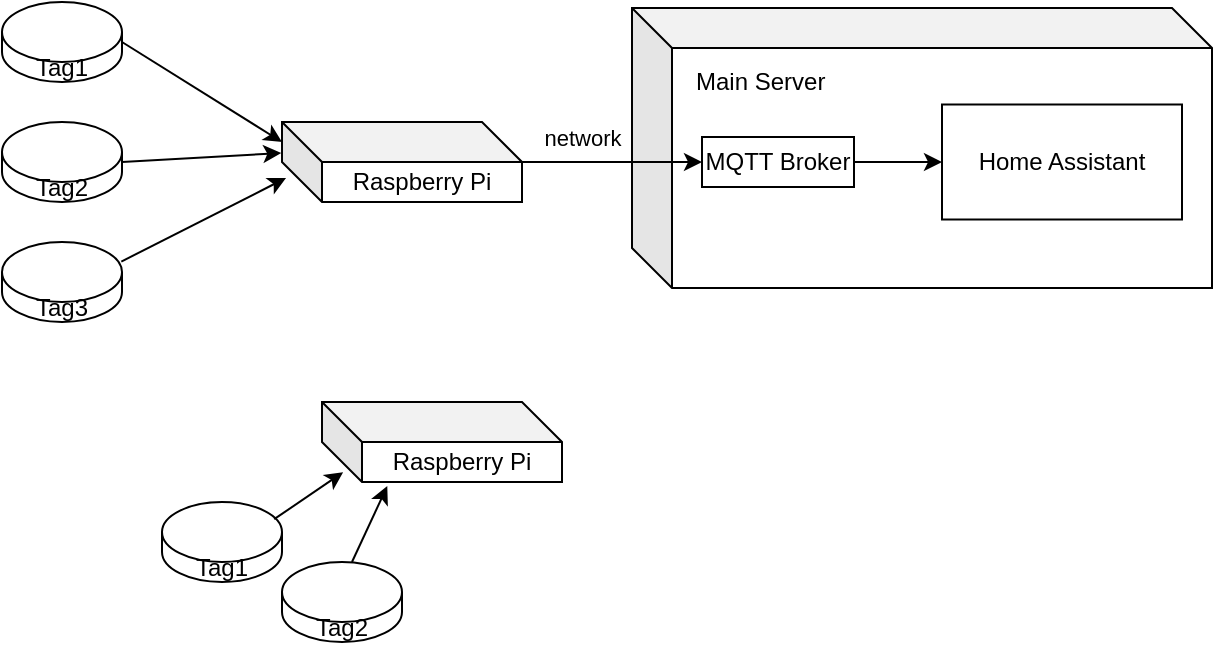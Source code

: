<mxfile version="14.2.7" type="github">
  <diagram id="wwodPOIIgaKYYOEBNDiN" name="Page-1">
    <mxGraphModel dx="837" dy="599" grid="1" gridSize="10" guides="1" tooltips="1" connect="1" arrows="1" fold="1" page="1" pageScale="1" pageWidth="827" pageHeight="1169" math="0" shadow="0">
      <root>
        <mxCell id="0" />
        <mxCell id="1" parent="0" />
        <mxCell id="LuNz_xKo_ZsOx4zv4Jd3-19" value="&amp;nbsp; &amp;nbsp;Main Server&lt;br&gt;&lt;br&gt;&lt;br&gt;&lt;br&gt;&lt;br&gt;&lt;br&gt;&lt;br&gt;" style="shape=cube;whiteSpace=wrap;html=1;boundedLbl=1;backgroundOutline=1;darkOpacity=0.05;darkOpacity2=0.1;align=left;" vertex="1" parent="1">
          <mxGeometry x="415" y="93" width="290" height="140" as="geometry" />
        </mxCell>
        <mxCell id="LuNz_xKo_ZsOx4zv4Jd3-2" value="Tag1" style="shape=cylinder3;whiteSpace=wrap;html=1;boundedLbl=1;backgroundOutline=1;size=15;" vertex="1" parent="1">
          <mxGeometry x="100" y="90" width="60" height="40" as="geometry" />
        </mxCell>
        <mxCell id="LuNz_xKo_ZsOx4zv4Jd3-3" value="Tag2" style="shape=cylinder3;whiteSpace=wrap;html=1;boundedLbl=1;backgroundOutline=1;size=15;" vertex="1" parent="1">
          <mxGeometry x="100" y="150" width="60" height="40" as="geometry" />
        </mxCell>
        <mxCell id="LuNz_xKo_ZsOx4zv4Jd3-4" value="Tag3" style="shape=cylinder3;whiteSpace=wrap;html=1;boundedLbl=1;backgroundOutline=1;size=15;" vertex="1" parent="1">
          <mxGeometry x="100" y="210" width="60" height="40" as="geometry" />
        </mxCell>
        <mxCell id="LuNz_xKo_ZsOx4zv4Jd3-5" value="Raspberry Pi" style="shape=cube;whiteSpace=wrap;html=1;boundedLbl=1;backgroundOutline=1;darkOpacity=0.05;darkOpacity2=0.1;" vertex="1" parent="1">
          <mxGeometry x="240" y="150" width="120" height="40" as="geometry" />
        </mxCell>
        <mxCell id="LuNz_xKo_ZsOx4zv4Jd3-6" value="" style="endArrow=classic;html=1;exitX=1;exitY=0.5;exitDx=0;exitDy=0;exitPerimeter=0;entryX=0;entryY=0;entryDx=0;entryDy=10;entryPerimeter=0;" edge="1" parent="1" source="LuNz_xKo_ZsOx4zv4Jd3-2" target="LuNz_xKo_ZsOx4zv4Jd3-5">
          <mxGeometry width="50" height="50" relative="1" as="geometry">
            <mxPoint x="230" y="310" as="sourcePoint" />
            <mxPoint x="280" y="260" as="targetPoint" />
          </mxGeometry>
        </mxCell>
        <mxCell id="LuNz_xKo_ZsOx4zv4Jd3-8" value="" style="endArrow=classic;html=1;exitX=1;exitY=0.5;exitDx=0;exitDy=0;exitPerimeter=0;entryX=-0.003;entryY=0.388;entryDx=0;entryDy=0;entryPerimeter=0;" edge="1" parent="1" source="LuNz_xKo_ZsOx4zv4Jd3-3" target="LuNz_xKo_ZsOx4zv4Jd3-5">
          <mxGeometry width="50" height="50" relative="1" as="geometry">
            <mxPoint x="170" y="120" as="sourcePoint" />
            <mxPoint x="250" y="170" as="targetPoint" />
          </mxGeometry>
        </mxCell>
        <mxCell id="LuNz_xKo_ZsOx4zv4Jd3-9" value="" style="endArrow=classic;html=1;exitX=0.994;exitY=0.245;exitDx=0;exitDy=0;exitPerimeter=0;entryX=0.017;entryY=0.7;entryDx=0;entryDy=0;entryPerimeter=0;" edge="1" parent="1" source="LuNz_xKo_ZsOx4zv4Jd3-4" target="LuNz_xKo_ZsOx4zv4Jd3-5">
          <mxGeometry width="50" height="50" relative="1" as="geometry">
            <mxPoint x="170" y="180" as="sourcePoint" />
            <mxPoint x="220" y="190" as="targetPoint" />
          </mxGeometry>
        </mxCell>
        <mxCell id="LuNz_xKo_ZsOx4zv4Jd3-10" value="MQTT Broker" style="rounded=0;whiteSpace=wrap;html=1;" vertex="1" parent="1">
          <mxGeometry x="450" y="157.5" width="76" height="25" as="geometry" />
        </mxCell>
        <mxCell id="LuNz_xKo_ZsOx4zv4Jd3-11" value="" style="endArrow=classic;html=1;entryX=0;entryY=0.5;entryDx=0;entryDy=0;exitX=0;exitY=0;exitDx=120;exitDy=20;exitPerimeter=0;" edge="1" parent="1" source="LuNz_xKo_ZsOx4zv4Jd3-5" target="LuNz_xKo_ZsOx4zv4Jd3-10">
          <mxGeometry width="50" height="50" relative="1" as="geometry">
            <mxPoint x="160" y="300" as="sourcePoint" />
            <mxPoint x="210" y="250" as="targetPoint" />
          </mxGeometry>
        </mxCell>
        <mxCell id="LuNz_xKo_ZsOx4zv4Jd3-18" value="network" style="edgeLabel;html=1;align=center;verticalAlign=middle;resizable=0;points=[];" vertex="1" connectable="0" parent="LuNz_xKo_ZsOx4zv4Jd3-11">
          <mxGeometry x="-0.225" y="2" relative="1" as="geometry">
            <mxPoint x="-5.17" y="-10.5" as="offset" />
          </mxGeometry>
        </mxCell>
        <mxCell id="LuNz_xKo_ZsOx4zv4Jd3-13" value="Home Assistant" style="rounded=0;whiteSpace=wrap;html=1;" vertex="1" parent="1">
          <mxGeometry x="570" y="141.25" width="120" height="57.5" as="geometry" />
        </mxCell>
        <mxCell id="LuNz_xKo_ZsOx4zv4Jd3-14" value="" style="endArrow=classic;html=1;entryX=0;entryY=0.5;entryDx=0;entryDy=0;exitX=1;exitY=0.5;exitDx=0;exitDy=0;" edge="1" parent="1" source="LuNz_xKo_ZsOx4zv4Jd3-10" target="LuNz_xKo_ZsOx4zv4Jd3-13">
          <mxGeometry width="50" height="50" relative="1" as="geometry">
            <mxPoint x="160" y="300" as="sourcePoint" />
            <mxPoint x="210" y="250" as="targetPoint" />
          </mxGeometry>
        </mxCell>
        <mxCell id="LuNz_xKo_ZsOx4zv4Jd3-20" value="Raspberry Pi" style="shape=cube;whiteSpace=wrap;html=1;boundedLbl=1;backgroundOutline=1;darkOpacity=0.05;darkOpacity2=0.1;" vertex="1" parent="1">
          <mxGeometry x="260" y="290" width="120" height="40" as="geometry" />
        </mxCell>
        <mxCell id="LuNz_xKo_ZsOx4zv4Jd3-21" value="Tag1" style="shape=cylinder3;whiteSpace=wrap;html=1;boundedLbl=1;backgroundOutline=1;size=15;" vertex="1" parent="1">
          <mxGeometry x="180" y="340" width="60" height="40" as="geometry" />
        </mxCell>
        <mxCell id="LuNz_xKo_ZsOx4zv4Jd3-22" value="Tag2" style="shape=cylinder3;whiteSpace=wrap;html=1;boundedLbl=1;backgroundOutline=1;size=15;" vertex="1" parent="1">
          <mxGeometry x="240" y="370" width="60" height="40" as="geometry" />
        </mxCell>
        <mxCell id="LuNz_xKo_ZsOx4zv4Jd3-25" value="" style="endArrow=classic;html=1;entryX=0.088;entryY=0.878;entryDx=0;entryDy=0;entryPerimeter=0;exitX=0.935;exitY=0.215;exitDx=0;exitDy=0;exitPerimeter=0;" edge="1" parent="1" source="LuNz_xKo_ZsOx4zv4Jd3-21" target="LuNz_xKo_ZsOx4zv4Jd3-20">
          <mxGeometry width="50" height="50" relative="1" as="geometry">
            <mxPoint x="220" y="340" as="sourcePoint" />
            <mxPoint x="270" y="290" as="targetPoint" />
          </mxGeometry>
        </mxCell>
        <mxCell id="LuNz_xKo_ZsOx4zv4Jd3-26" value="" style="endArrow=classic;html=1;entryX=0.272;entryY=1.051;entryDx=0;entryDy=0;entryPerimeter=0;" edge="1" parent="1" target="LuNz_xKo_ZsOx4zv4Jd3-20">
          <mxGeometry width="50" height="50" relative="1" as="geometry">
            <mxPoint x="275" y="370" as="sourcePoint" />
            <mxPoint x="325" y="320" as="targetPoint" />
          </mxGeometry>
        </mxCell>
      </root>
    </mxGraphModel>
  </diagram>
</mxfile>
